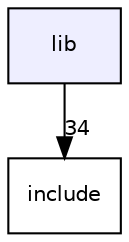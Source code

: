 digraph "lib" {
  compound=true
  node [ fontsize="10", fontname="Helvetica"];
  edge [ labelfontsize="10", labelfontname="Helvetica"];
  dir_97aefd0d527b934f1d99a682da8fe6a9 [shape=box, label="lib", style="filled", fillcolor="#eeeeff", pencolor="black", URL="dir_97aefd0d527b934f1d99a682da8fe6a9.html"];
  dir_d44c64559bbebec7f509842c48db8b23 [shape=box label="include" URL="dir_d44c64559bbebec7f509842c48db8b23.html"];
  dir_97aefd0d527b934f1d99a682da8fe6a9->dir_d44c64559bbebec7f509842c48db8b23 [headlabel="34", labeldistance=1.5 headhref="dir_000001_000000.html"];
}
